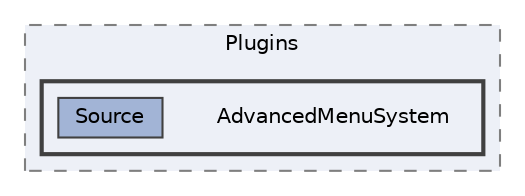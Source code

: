 digraph "D:/Projects/ProjectAMS/Plugins/AdvancedMenuSystem"
{
 // LATEX_PDF_SIZE
  bgcolor="transparent";
  edge [fontname=Helvetica,fontsize=10,labelfontname=Helvetica,labelfontsize=10];
  node [fontname=Helvetica,fontsize=10,shape=box,height=0.2,width=0.4];
  compound=true
  subgraph clusterdir_8c1a28e940cb222f85eb96f4cc59aad7 {
    graph [ bgcolor="#edf0f7", pencolor="grey50", label="Plugins", fontname=Helvetica,fontsize=10 style="filled,dashed", URL="dir_8c1a28e940cb222f85eb96f4cc59aad7.html",tooltip=""]
  subgraph clusterdir_9e74d433a1779a8992d5622c6e6d0148 {
    graph [ bgcolor="#edf0f7", pencolor="grey25", label="", fontname=Helvetica,fontsize=10 style="filled,bold", URL="dir_9e74d433a1779a8992d5622c6e6d0148.html",tooltip=""]
    dir_9e74d433a1779a8992d5622c6e6d0148 [shape=plaintext, label="AdvancedMenuSystem"];
  dir_7aa5213899670b73831a8e9bab8abb02 [label="Source", fillcolor="#a2b4d6", color="grey25", style="filled", URL="dir_7aa5213899670b73831a8e9bab8abb02.html",tooltip=""];
  }
  }
}
